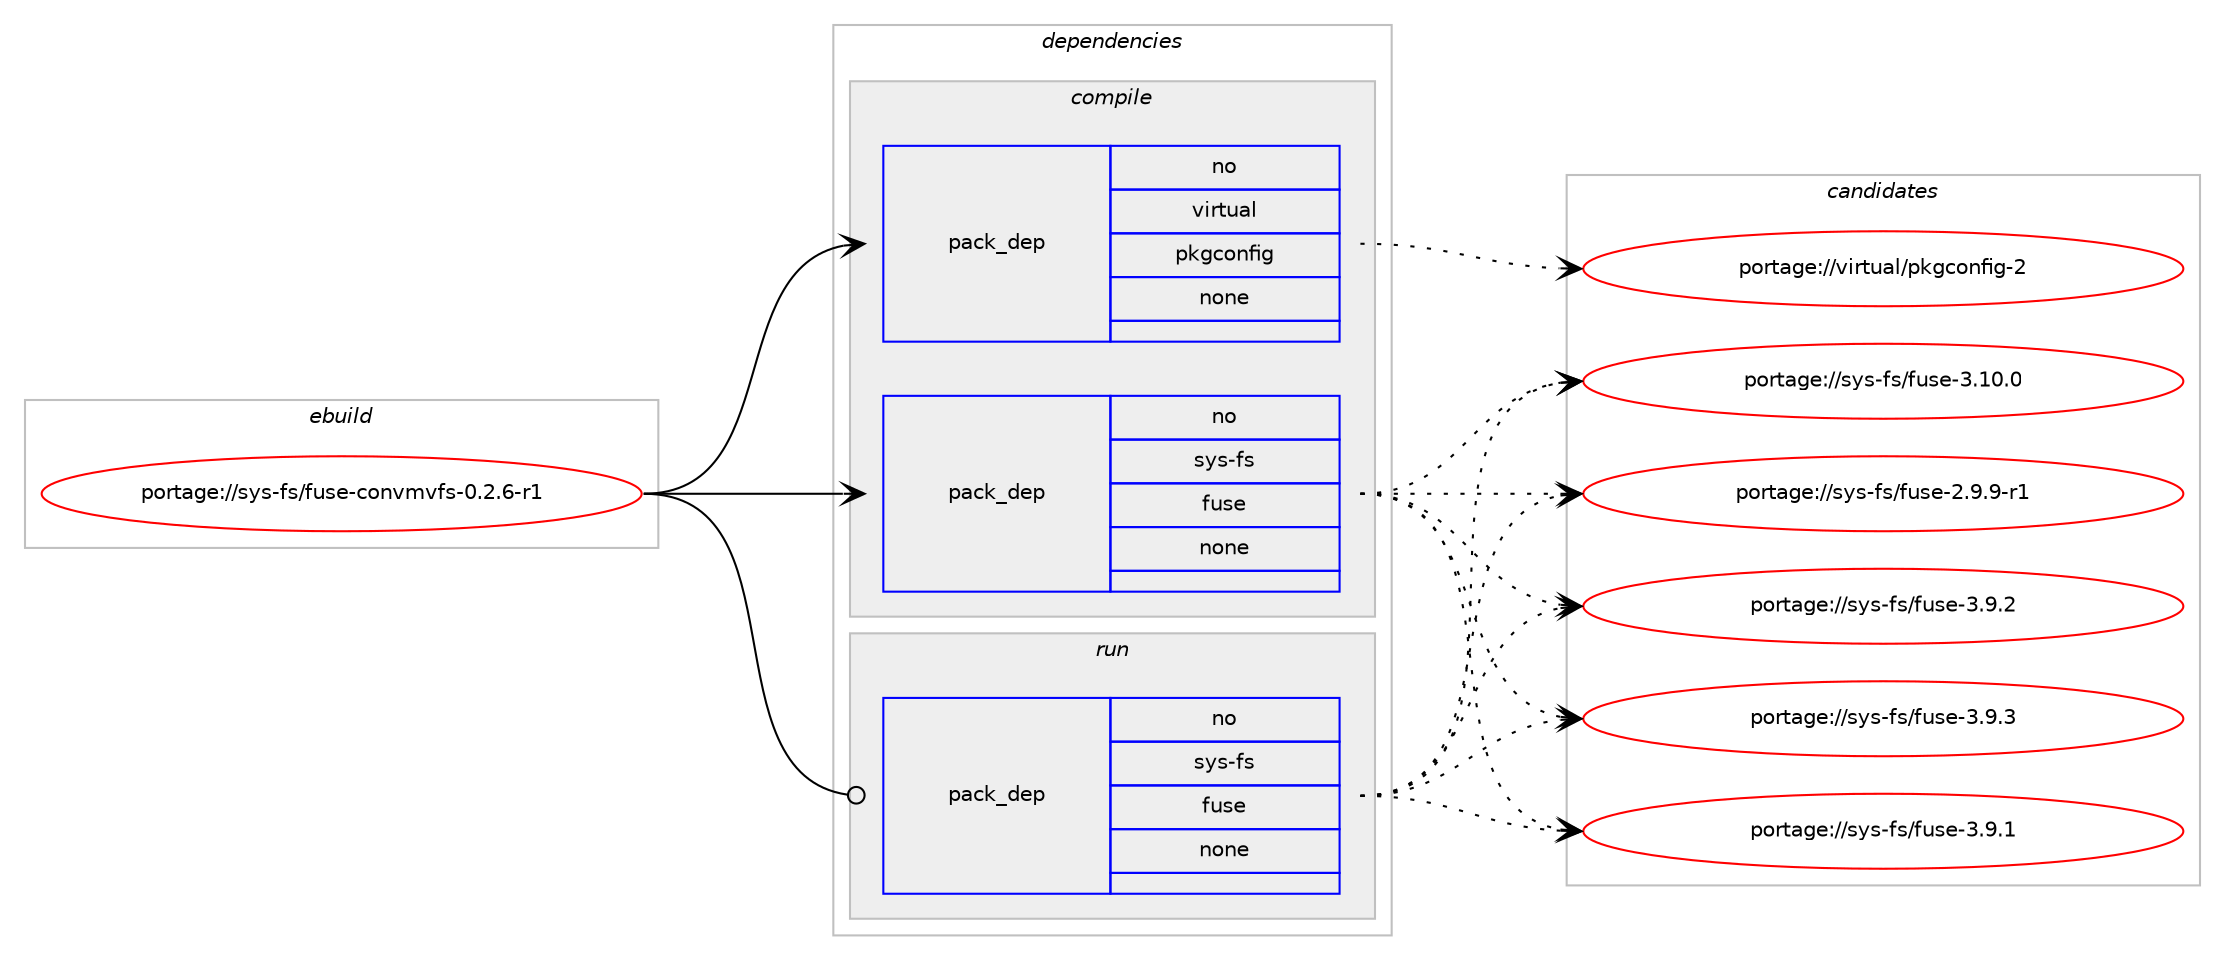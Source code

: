digraph prolog {

# *************
# Graph options
# *************

newrank=true;
concentrate=true;
compound=true;
graph [rankdir=LR,fontname=Helvetica,fontsize=10,ranksep=1.5];#, ranksep=2.5, nodesep=0.2];
edge  [arrowhead=vee];
node  [fontname=Helvetica,fontsize=10];

# **********
# The ebuild
# **********

subgraph cluster_leftcol {
color=gray;
rank=same;
label=<<i>ebuild</i>>;
id [label="portage://sys-fs/fuse-convmvfs-0.2.6-r1", color=red, width=4, href="../sys-fs/fuse-convmvfs-0.2.6-r1.svg"];
}

# ****************
# The dependencies
# ****************

subgraph cluster_midcol {
color=gray;
label=<<i>dependencies</i>>;
subgraph cluster_compile {
fillcolor="#eeeeee";
style=filled;
label=<<i>compile</i>>;
subgraph pack3319 {
dependency4410 [label=<<TABLE BORDER="0" CELLBORDER="1" CELLSPACING="0" CELLPADDING="4" WIDTH="220"><TR><TD ROWSPAN="6" CELLPADDING="30">pack_dep</TD></TR><TR><TD WIDTH="110">no</TD></TR><TR><TD>sys-fs</TD></TR><TR><TD>fuse</TD></TR><TR><TD>none</TD></TR><TR><TD></TD></TR></TABLE>>, shape=none, color=blue];
}
id:e -> dependency4410:w [weight=20,style="solid",arrowhead="vee"];
subgraph pack3320 {
dependency4411 [label=<<TABLE BORDER="0" CELLBORDER="1" CELLSPACING="0" CELLPADDING="4" WIDTH="220"><TR><TD ROWSPAN="6" CELLPADDING="30">pack_dep</TD></TR><TR><TD WIDTH="110">no</TD></TR><TR><TD>virtual</TD></TR><TR><TD>pkgconfig</TD></TR><TR><TD>none</TD></TR><TR><TD></TD></TR></TABLE>>, shape=none, color=blue];
}
id:e -> dependency4411:w [weight=20,style="solid",arrowhead="vee"];
}
subgraph cluster_compileandrun {
fillcolor="#eeeeee";
style=filled;
label=<<i>compile and run</i>>;
}
subgraph cluster_run {
fillcolor="#eeeeee";
style=filled;
label=<<i>run</i>>;
subgraph pack3321 {
dependency4412 [label=<<TABLE BORDER="0" CELLBORDER="1" CELLSPACING="0" CELLPADDING="4" WIDTH="220"><TR><TD ROWSPAN="6" CELLPADDING="30">pack_dep</TD></TR><TR><TD WIDTH="110">no</TD></TR><TR><TD>sys-fs</TD></TR><TR><TD>fuse</TD></TR><TR><TD>none</TD></TR><TR><TD></TD></TR></TABLE>>, shape=none, color=blue];
}
id:e -> dependency4412:w [weight=20,style="solid",arrowhead="odot"];
}
}

# **************
# The candidates
# **************

subgraph cluster_choices {
rank=same;
color=gray;
label=<<i>candidates</i>>;

subgraph choice3319 {
color=black;
nodesep=1;
choice1151211154510211547102117115101455146574651 [label="portage://sys-fs/fuse-3.9.3", color=red, width=4,href="../sys-fs/fuse-3.9.3.svg"];
choice1151211154510211547102117115101455146574650 [label="portage://sys-fs/fuse-3.9.2", color=red, width=4,href="../sys-fs/fuse-3.9.2.svg"];
choice1151211154510211547102117115101455146574649 [label="portage://sys-fs/fuse-3.9.1", color=red, width=4,href="../sys-fs/fuse-3.9.1.svg"];
choice115121115451021154710211711510145514649484648 [label="portage://sys-fs/fuse-3.10.0", color=red, width=4,href="../sys-fs/fuse-3.10.0.svg"];
choice11512111545102115471021171151014550465746574511449 [label="portage://sys-fs/fuse-2.9.9-r1", color=red, width=4,href="../sys-fs/fuse-2.9.9-r1.svg"];
dependency4410:e -> choice1151211154510211547102117115101455146574651:w [style=dotted,weight="100"];
dependency4410:e -> choice1151211154510211547102117115101455146574650:w [style=dotted,weight="100"];
dependency4410:e -> choice1151211154510211547102117115101455146574649:w [style=dotted,weight="100"];
dependency4410:e -> choice115121115451021154710211711510145514649484648:w [style=dotted,weight="100"];
dependency4410:e -> choice11512111545102115471021171151014550465746574511449:w [style=dotted,weight="100"];
}
subgraph choice3320 {
color=black;
nodesep=1;
choice1181051141161179710847112107103991111101021051034550 [label="portage://virtual/pkgconfig-2", color=red, width=4,href="../virtual/pkgconfig-2.svg"];
dependency4411:e -> choice1181051141161179710847112107103991111101021051034550:w [style=dotted,weight="100"];
}
subgraph choice3321 {
color=black;
nodesep=1;
choice1151211154510211547102117115101455146574651 [label="portage://sys-fs/fuse-3.9.3", color=red, width=4,href="../sys-fs/fuse-3.9.3.svg"];
choice1151211154510211547102117115101455146574650 [label="portage://sys-fs/fuse-3.9.2", color=red, width=4,href="../sys-fs/fuse-3.9.2.svg"];
choice1151211154510211547102117115101455146574649 [label="portage://sys-fs/fuse-3.9.1", color=red, width=4,href="../sys-fs/fuse-3.9.1.svg"];
choice115121115451021154710211711510145514649484648 [label="portage://sys-fs/fuse-3.10.0", color=red, width=4,href="../sys-fs/fuse-3.10.0.svg"];
choice11512111545102115471021171151014550465746574511449 [label="portage://sys-fs/fuse-2.9.9-r1", color=red, width=4,href="../sys-fs/fuse-2.9.9-r1.svg"];
dependency4412:e -> choice1151211154510211547102117115101455146574651:w [style=dotted,weight="100"];
dependency4412:e -> choice1151211154510211547102117115101455146574650:w [style=dotted,weight="100"];
dependency4412:e -> choice1151211154510211547102117115101455146574649:w [style=dotted,weight="100"];
dependency4412:e -> choice115121115451021154710211711510145514649484648:w [style=dotted,weight="100"];
dependency4412:e -> choice11512111545102115471021171151014550465746574511449:w [style=dotted,weight="100"];
}
}

}
